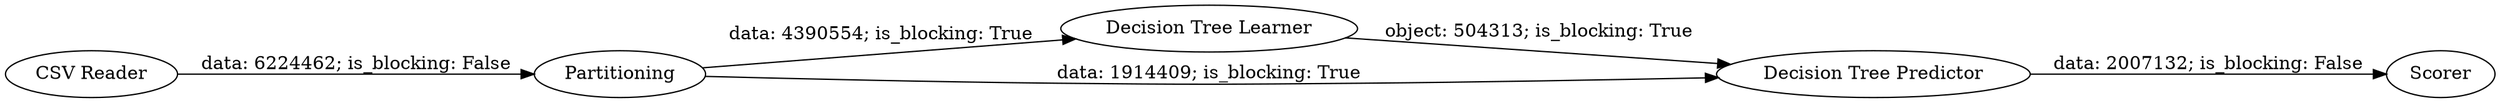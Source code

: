 digraph {
	"8203589713248648293_3" [label="Decision Tree Learner"]
	"8203589713248648293_4" [label="Decision Tree Predictor"]
	"8203589713248648293_1" [label="CSV Reader"]
	"8203589713248648293_2" [label=Partitioning]
	"8203589713248648293_5" [label=Scorer]
	"8203589713248648293_2" -> "8203589713248648293_4" [label="data: 1914409; is_blocking: True"]
	"8203589713248648293_3" -> "8203589713248648293_4" [label="object: 504313; is_blocking: True"]
	"8203589713248648293_4" -> "8203589713248648293_5" [label="data: 2007132; is_blocking: False"]
	"8203589713248648293_1" -> "8203589713248648293_2" [label="data: 6224462; is_blocking: False"]
	"8203589713248648293_2" -> "8203589713248648293_3" [label="data: 4390554; is_blocking: True"]
	rankdir=LR
}
